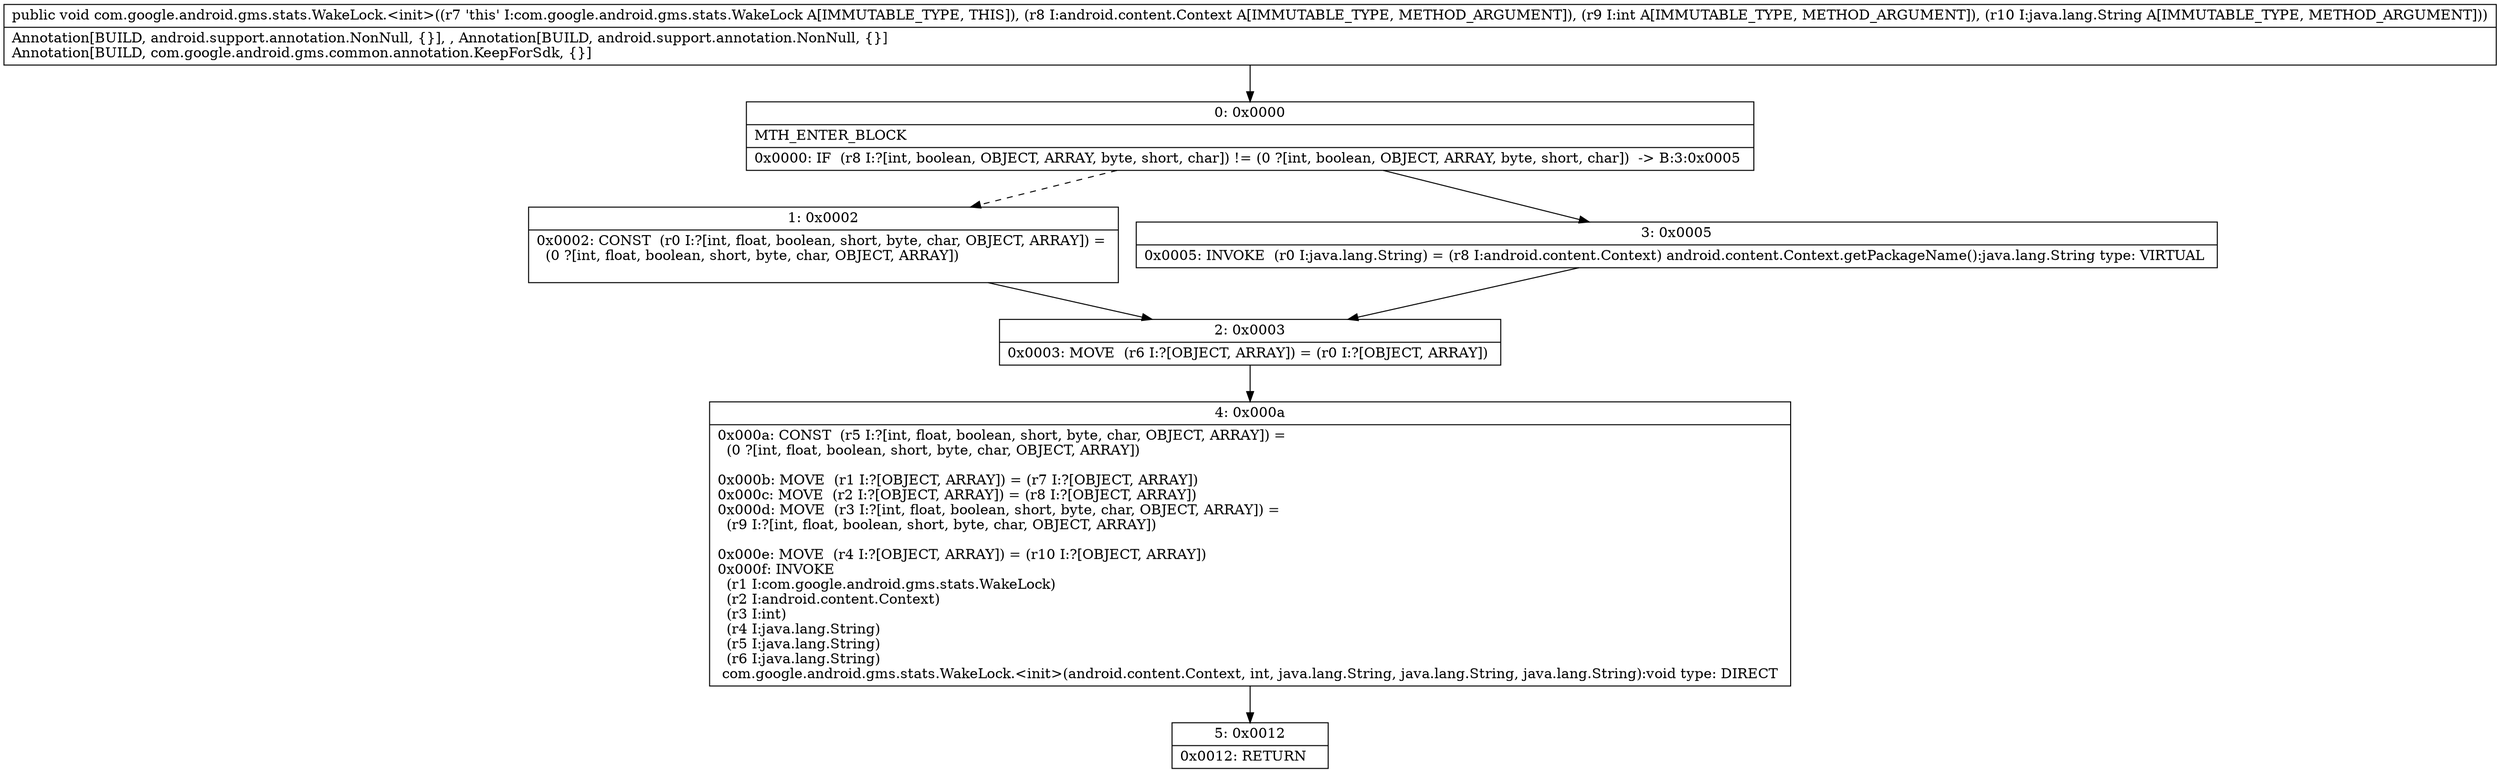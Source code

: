digraph "CFG forcom.google.android.gms.stats.WakeLock.\<init\>(Landroid\/content\/Context;ILjava\/lang\/String;)V" {
Node_0 [shape=record,label="{0\:\ 0x0000|MTH_ENTER_BLOCK\l|0x0000: IF  (r8 I:?[int, boolean, OBJECT, ARRAY, byte, short, char]) != (0 ?[int, boolean, OBJECT, ARRAY, byte, short, char])  \-\> B:3:0x0005 \l}"];
Node_1 [shape=record,label="{1\:\ 0x0002|0x0002: CONST  (r0 I:?[int, float, boolean, short, byte, char, OBJECT, ARRAY]) = \l  (0 ?[int, float, boolean, short, byte, char, OBJECT, ARRAY])\l \l}"];
Node_2 [shape=record,label="{2\:\ 0x0003|0x0003: MOVE  (r6 I:?[OBJECT, ARRAY]) = (r0 I:?[OBJECT, ARRAY]) \l}"];
Node_3 [shape=record,label="{3\:\ 0x0005|0x0005: INVOKE  (r0 I:java.lang.String) = (r8 I:android.content.Context) android.content.Context.getPackageName():java.lang.String type: VIRTUAL \l}"];
Node_4 [shape=record,label="{4\:\ 0x000a|0x000a: CONST  (r5 I:?[int, float, boolean, short, byte, char, OBJECT, ARRAY]) = \l  (0 ?[int, float, boolean, short, byte, char, OBJECT, ARRAY])\l \l0x000b: MOVE  (r1 I:?[OBJECT, ARRAY]) = (r7 I:?[OBJECT, ARRAY]) \l0x000c: MOVE  (r2 I:?[OBJECT, ARRAY]) = (r8 I:?[OBJECT, ARRAY]) \l0x000d: MOVE  (r3 I:?[int, float, boolean, short, byte, char, OBJECT, ARRAY]) = \l  (r9 I:?[int, float, boolean, short, byte, char, OBJECT, ARRAY])\l \l0x000e: MOVE  (r4 I:?[OBJECT, ARRAY]) = (r10 I:?[OBJECT, ARRAY]) \l0x000f: INVOKE  \l  (r1 I:com.google.android.gms.stats.WakeLock)\l  (r2 I:android.content.Context)\l  (r3 I:int)\l  (r4 I:java.lang.String)\l  (r5 I:java.lang.String)\l  (r6 I:java.lang.String)\l com.google.android.gms.stats.WakeLock.\<init\>(android.content.Context, int, java.lang.String, java.lang.String, java.lang.String):void type: DIRECT \l}"];
Node_5 [shape=record,label="{5\:\ 0x0012|0x0012: RETURN   \l}"];
MethodNode[shape=record,label="{public void com.google.android.gms.stats.WakeLock.\<init\>((r7 'this' I:com.google.android.gms.stats.WakeLock A[IMMUTABLE_TYPE, THIS]), (r8 I:android.content.Context A[IMMUTABLE_TYPE, METHOD_ARGUMENT]), (r9 I:int A[IMMUTABLE_TYPE, METHOD_ARGUMENT]), (r10 I:java.lang.String A[IMMUTABLE_TYPE, METHOD_ARGUMENT]))  | Annotation[BUILD, android.support.annotation.NonNull, \{\}], , Annotation[BUILD, android.support.annotation.NonNull, \{\}]\lAnnotation[BUILD, com.google.android.gms.common.annotation.KeepForSdk, \{\}]\l}"];
MethodNode -> Node_0;
Node_0 -> Node_1[style=dashed];
Node_0 -> Node_3;
Node_1 -> Node_2;
Node_2 -> Node_4;
Node_3 -> Node_2;
Node_4 -> Node_5;
}

